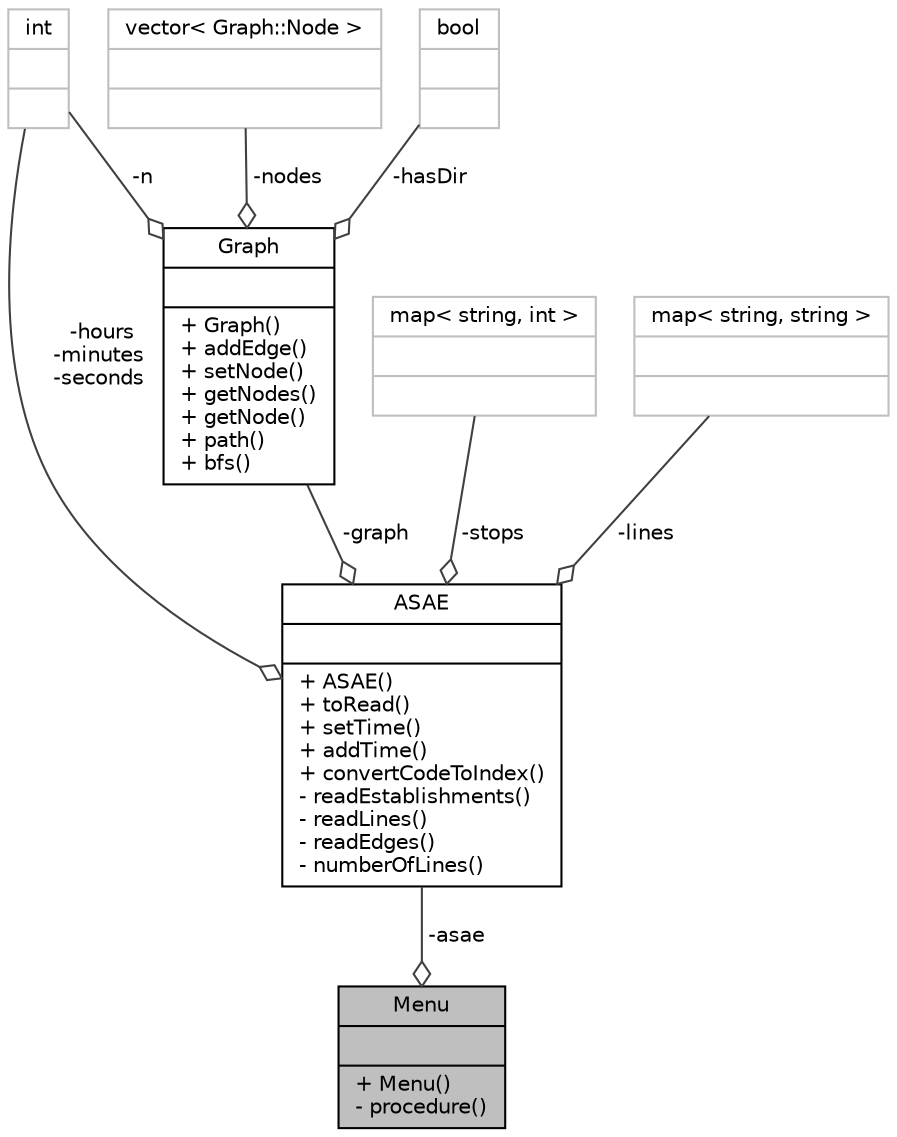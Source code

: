 digraph "Menu"
{
 // LATEX_PDF_SIZE
  bgcolor="transparent";
  edge [fontname="Helvetica",fontsize="10",labelfontname="Helvetica",labelfontsize="10"];
  node [fontname="Helvetica",fontsize="10",shape=record];
  Node1 [label="{Menu\n||+ Menu()\l- procedure()\l}",height=0.2,width=0.4,color="black", fillcolor="grey75", style="filled", fontcolor="black",tooltip=" "];
  Node2 -> Node1 [color="grey25",fontsize="10",style="solid",label=" -asae" ,arrowhead="odiamond",fontname="Helvetica"];
  Node2 [label="{ASAE\n||+ ASAE()\l+ toRead()\l+ setTime()\l+ addTime()\l+ convertCodeToIndex()\l- readEstablishments()\l- readLines()\l- readEdges()\l- numberOfLines()\l}",height=0.2,width=0.4,color="black",URL="$classASAE.html",tooltip=" "];
  Node3 -> Node2 [color="grey25",fontsize="10",style="solid",label=" -hours\n-minutes\n-seconds" ,arrowhead="odiamond",fontname="Helvetica"];
  Node3 [label="{int\n||}",height=0.2,width=0.4,color="grey75",tooltip=" "];
  Node4 -> Node2 [color="grey25",fontsize="10",style="solid",label=" -stops" ,arrowhead="odiamond",fontname="Helvetica"];
  Node4 [label="{map\< string, int \>\n||}",height=0.2,width=0.4,color="grey75",tooltip=" "];
  Node5 -> Node2 [color="grey25",fontsize="10",style="solid",label=" -lines" ,arrowhead="odiamond",fontname="Helvetica"];
  Node5 [label="{map\< string, string \>\n||}",height=0.2,width=0.4,color="grey75",tooltip=" "];
  Node6 -> Node2 [color="grey25",fontsize="10",style="solid",label=" -graph" ,arrowhead="odiamond",fontname="Helvetica"];
  Node6 [label="{Graph\n||+ Graph()\l+ addEdge()\l+ setNode()\l+ getNodes()\l+ getNode()\l+ path()\l+ bfs()\l}",height=0.2,width=0.4,color="black",URL="$classGraph.html",tooltip=" "];
  Node3 -> Node6 [color="grey25",fontsize="10",style="solid",label=" -n" ,arrowhead="odiamond",fontname="Helvetica"];
  Node7 -> Node6 [color="grey25",fontsize="10",style="solid",label=" -nodes" ,arrowhead="odiamond",fontname="Helvetica"];
  Node7 [label="{vector\< Graph::Node \>\n||}",height=0.2,width=0.4,color="grey75",tooltip=" "];
  Node8 -> Node6 [color="grey25",fontsize="10",style="solid",label=" -hasDir" ,arrowhead="odiamond",fontname="Helvetica"];
  Node8 [label="{bool\n||}",height=0.2,width=0.4,color="grey75",tooltip=" "];
}
